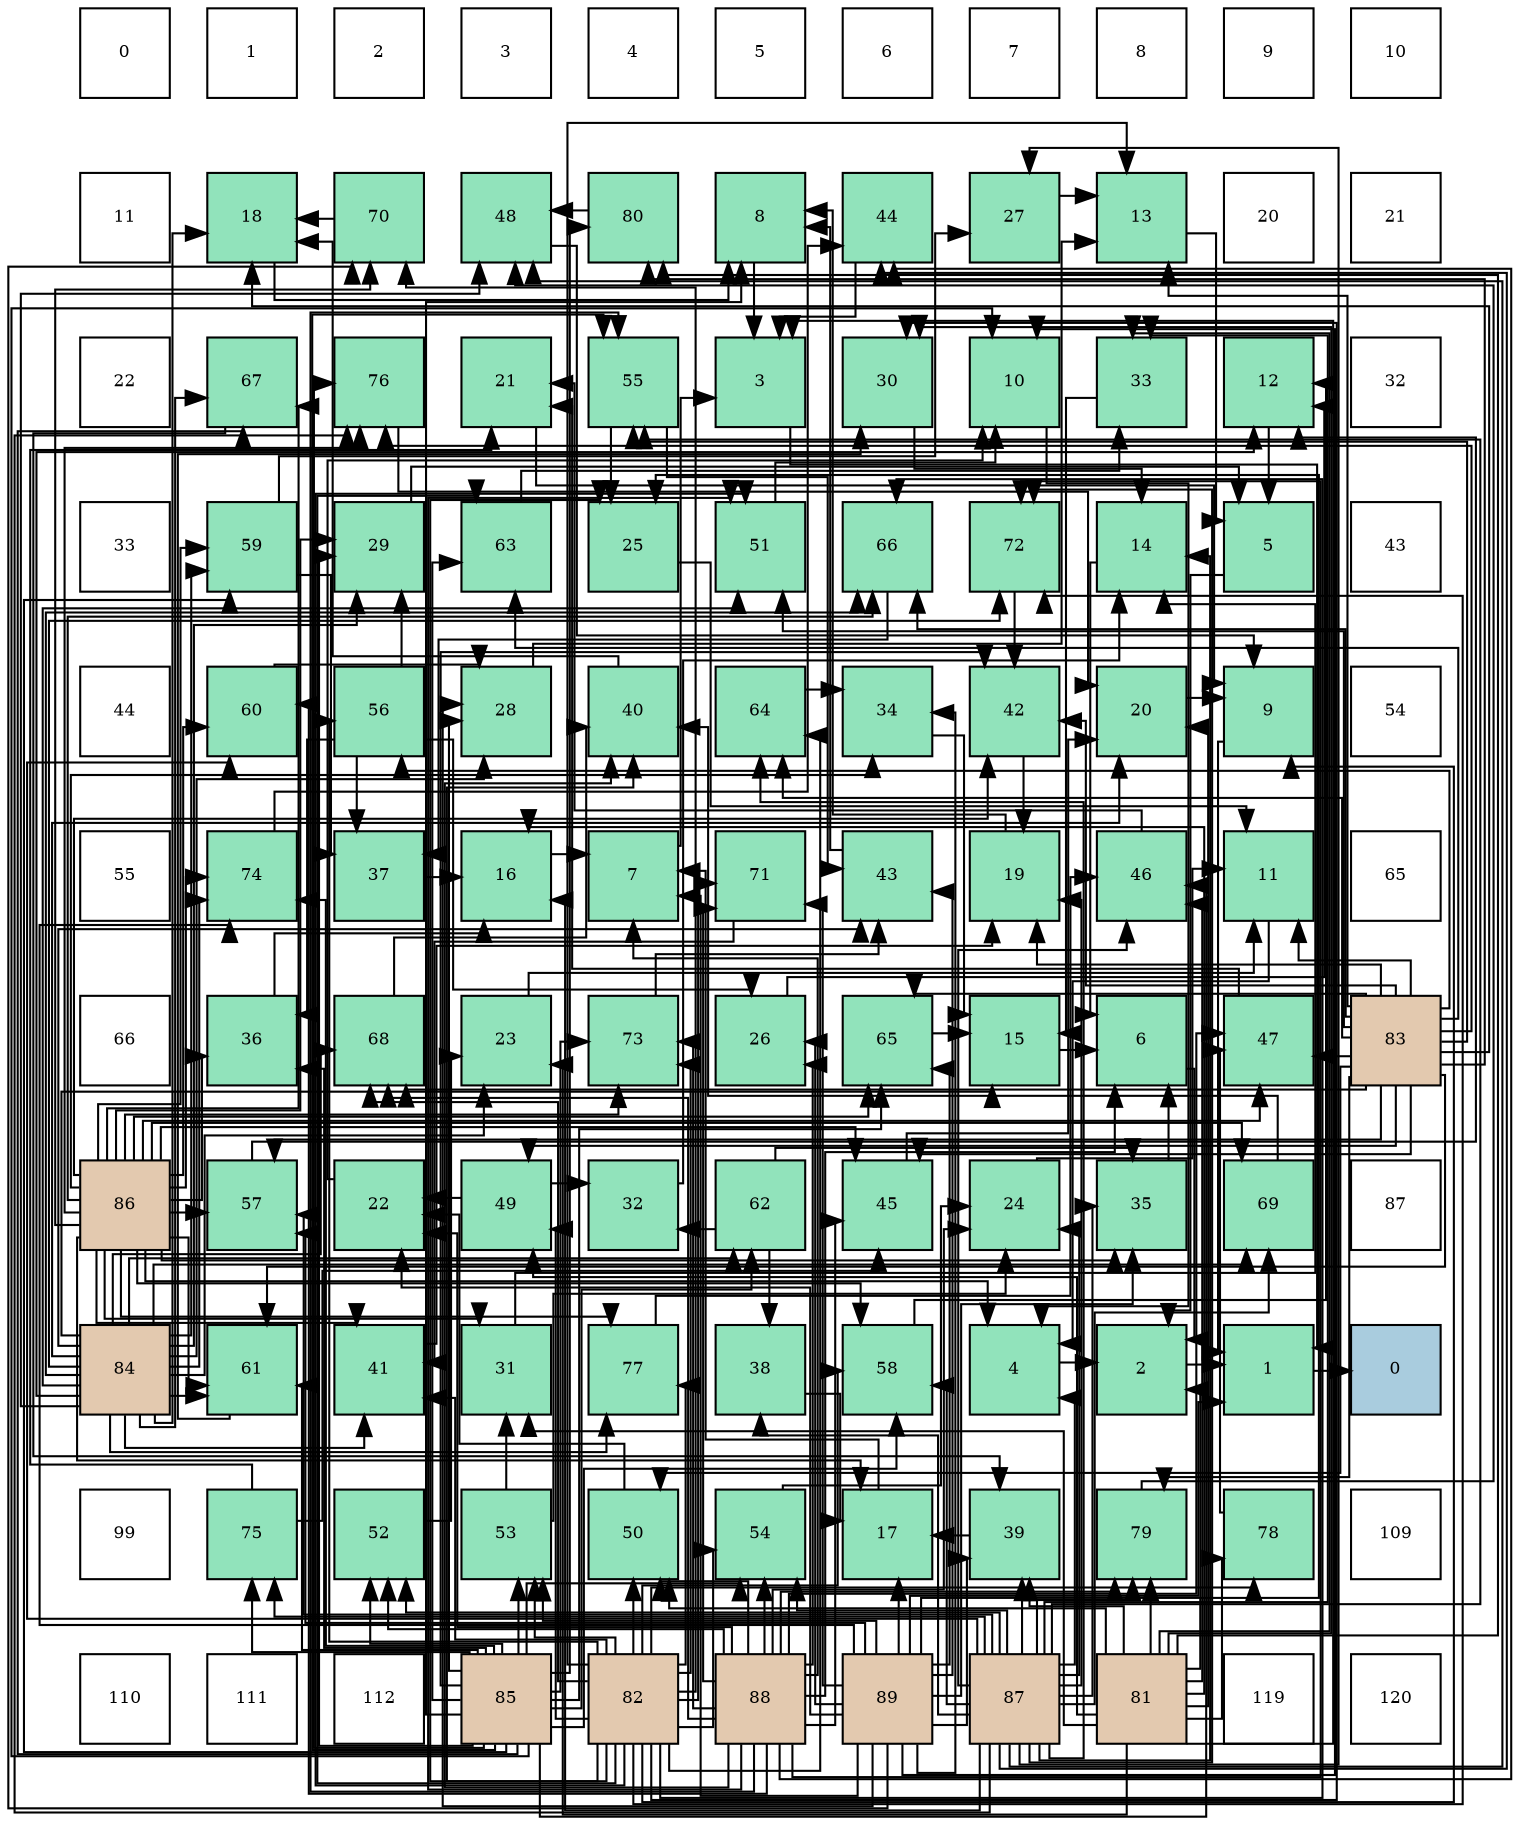 digraph layout{
 rankdir=TB;
 splines=ortho;
 node [style=filled shape=square fixedsize=true width=0.6];
0[label="0", fontsize=8, fillcolor="#ffffff"];
1[label="1", fontsize=8, fillcolor="#ffffff"];
2[label="2", fontsize=8, fillcolor="#ffffff"];
3[label="3", fontsize=8, fillcolor="#ffffff"];
4[label="4", fontsize=8, fillcolor="#ffffff"];
5[label="5", fontsize=8, fillcolor="#ffffff"];
6[label="6", fontsize=8, fillcolor="#ffffff"];
7[label="7", fontsize=8, fillcolor="#ffffff"];
8[label="8", fontsize=8, fillcolor="#ffffff"];
9[label="9", fontsize=8, fillcolor="#ffffff"];
10[label="10", fontsize=8, fillcolor="#ffffff"];
11[label="11", fontsize=8, fillcolor="#ffffff"];
12[label="18", fontsize=8, fillcolor="#91e3bb"];
13[label="70", fontsize=8, fillcolor="#91e3bb"];
14[label="48", fontsize=8, fillcolor="#91e3bb"];
15[label="80", fontsize=8, fillcolor="#91e3bb"];
16[label="8", fontsize=8, fillcolor="#91e3bb"];
17[label="44", fontsize=8, fillcolor="#91e3bb"];
18[label="27", fontsize=8, fillcolor="#91e3bb"];
19[label="13", fontsize=8, fillcolor="#91e3bb"];
20[label="20", fontsize=8, fillcolor="#ffffff"];
21[label="21", fontsize=8, fillcolor="#ffffff"];
22[label="22", fontsize=8, fillcolor="#ffffff"];
23[label="67", fontsize=8, fillcolor="#91e3bb"];
24[label="76", fontsize=8, fillcolor="#91e3bb"];
25[label="21", fontsize=8, fillcolor="#91e3bb"];
26[label="55", fontsize=8, fillcolor="#91e3bb"];
27[label="3", fontsize=8, fillcolor="#91e3bb"];
28[label="30", fontsize=8, fillcolor="#91e3bb"];
29[label="10", fontsize=8, fillcolor="#91e3bb"];
30[label="33", fontsize=8, fillcolor="#91e3bb"];
31[label="12", fontsize=8, fillcolor="#91e3bb"];
32[label="32", fontsize=8, fillcolor="#ffffff"];
33[label="33", fontsize=8, fillcolor="#ffffff"];
34[label="59", fontsize=8, fillcolor="#91e3bb"];
35[label="29", fontsize=8, fillcolor="#91e3bb"];
36[label="63", fontsize=8, fillcolor="#91e3bb"];
37[label="25", fontsize=8, fillcolor="#91e3bb"];
38[label="51", fontsize=8, fillcolor="#91e3bb"];
39[label="66", fontsize=8, fillcolor="#91e3bb"];
40[label="72", fontsize=8, fillcolor="#91e3bb"];
41[label="14", fontsize=8, fillcolor="#91e3bb"];
42[label="5", fontsize=8, fillcolor="#91e3bb"];
43[label="43", fontsize=8, fillcolor="#ffffff"];
44[label="44", fontsize=8, fillcolor="#ffffff"];
45[label="60", fontsize=8, fillcolor="#91e3bb"];
46[label="56", fontsize=8, fillcolor="#91e3bb"];
47[label="28", fontsize=8, fillcolor="#91e3bb"];
48[label="40", fontsize=8, fillcolor="#91e3bb"];
49[label="64", fontsize=8, fillcolor="#91e3bb"];
50[label="34", fontsize=8, fillcolor="#91e3bb"];
51[label="42", fontsize=8, fillcolor="#91e3bb"];
52[label="20", fontsize=8, fillcolor="#91e3bb"];
53[label="9", fontsize=8, fillcolor="#91e3bb"];
54[label="54", fontsize=8, fillcolor="#ffffff"];
55[label="55", fontsize=8, fillcolor="#ffffff"];
56[label="74", fontsize=8, fillcolor="#91e3bb"];
57[label="37", fontsize=8, fillcolor="#91e3bb"];
58[label="16", fontsize=8, fillcolor="#91e3bb"];
59[label="7", fontsize=8, fillcolor="#91e3bb"];
60[label="71", fontsize=8, fillcolor="#91e3bb"];
61[label="43", fontsize=8, fillcolor="#91e3bb"];
62[label="19", fontsize=8, fillcolor="#91e3bb"];
63[label="46", fontsize=8, fillcolor="#91e3bb"];
64[label="11", fontsize=8, fillcolor="#91e3bb"];
65[label="65", fontsize=8, fillcolor="#ffffff"];
66[label="66", fontsize=8, fillcolor="#ffffff"];
67[label="36", fontsize=8, fillcolor="#91e3bb"];
68[label="68", fontsize=8, fillcolor="#91e3bb"];
69[label="23", fontsize=8, fillcolor="#91e3bb"];
70[label="73", fontsize=8, fillcolor="#91e3bb"];
71[label="26", fontsize=8, fillcolor="#91e3bb"];
72[label="65", fontsize=8, fillcolor="#91e3bb"];
73[label="15", fontsize=8, fillcolor="#91e3bb"];
74[label="6", fontsize=8, fillcolor="#91e3bb"];
75[label="47", fontsize=8, fillcolor="#91e3bb"];
76[label="83", fontsize=8, fillcolor="#e3c9af"];
77[label="86", fontsize=8, fillcolor="#e3c9af"];
78[label="57", fontsize=8, fillcolor="#91e3bb"];
79[label="22", fontsize=8, fillcolor="#91e3bb"];
80[label="49", fontsize=8, fillcolor="#91e3bb"];
81[label="32", fontsize=8, fillcolor="#91e3bb"];
82[label="62", fontsize=8, fillcolor="#91e3bb"];
83[label="45", fontsize=8, fillcolor="#91e3bb"];
84[label="24", fontsize=8, fillcolor="#91e3bb"];
85[label="35", fontsize=8, fillcolor="#91e3bb"];
86[label="69", fontsize=8, fillcolor="#91e3bb"];
87[label="87", fontsize=8, fillcolor="#ffffff"];
88[label="84", fontsize=8, fillcolor="#e3c9af"];
89[label="61", fontsize=8, fillcolor="#91e3bb"];
90[label="41", fontsize=8, fillcolor="#91e3bb"];
91[label="31", fontsize=8, fillcolor="#91e3bb"];
92[label="77", fontsize=8, fillcolor="#91e3bb"];
93[label="38", fontsize=8, fillcolor="#91e3bb"];
94[label="58", fontsize=8, fillcolor="#91e3bb"];
95[label="4", fontsize=8, fillcolor="#91e3bb"];
96[label="2", fontsize=8, fillcolor="#91e3bb"];
97[label="1", fontsize=8, fillcolor="#91e3bb"];
98[label="0", fontsize=8, fillcolor="#a9ccde"];
99[label="99", fontsize=8, fillcolor="#ffffff"];
100[label="75", fontsize=8, fillcolor="#91e3bb"];
101[label="52", fontsize=8, fillcolor="#91e3bb"];
102[label="53", fontsize=8, fillcolor="#91e3bb"];
103[label="50", fontsize=8, fillcolor="#91e3bb"];
104[label="54", fontsize=8, fillcolor="#91e3bb"];
105[label="17", fontsize=8, fillcolor="#91e3bb"];
106[label="39", fontsize=8, fillcolor="#91e3bb"];
107[label="79", fontsize=8, fillcolor="#91e3bb"];
108[label="78", fontsize=8, fillcolor="#91e3bb"];
109[label="109", fontsize=8, fillcolor="#ffffff"];
110[label="110", fontsize=8, fillcolor="#ffffff"];
111[label="111", fontsize=8, fillcolor="#ffffff"];
112[label="112", fontsize=8, fillcolor="#ffffff"];
113[label="85", fontsize=8, fillcolor="#e3c9af"];
114[label="82", fontsize=8, fillcolor="#e3c9af"];
115[label="88", fontsize=8, fillcolor="#e3c9af"];
116[label="89", fontsize=8, fillcolor="#e3c9af"];
117[label="87", fontsize=8, fillcolor="#e3c9af"];
118[label="81", fontsize=8, fillcolor="#e3c9af"];
119[label="119", fontsize=8, fillcolor="#ffffff"];
120[label="120", fontsize=8, fillcolor="#ffffff"];
edge [constraint=false, style=vis];97 -> 98;
96 -> 97;
27 -> 97;
95 -> 96;
42 -> 96;
74 -> 96;
59 -> 27;
16 -> 27;
53 -> 97;
29 -> 95;
64 -> 95;
31 -> 42;
19 -> 42;
41 -> 74;
73 -> 74;
58 -> 59;
105 -> 59;
12 -> 16;
62 -> 16;
52 -> 53;
25 -> 53;
79 -> 29;
69 -> 64;
84 -> 64;
37 -> 64;
71 -> 31;
18 -> 19;
47 -> 19;
35 -> 42;
28 -> 41;
91 -> 41;
81 -> 41;
30 -> 73;
50 -> 73;
85 -> 74;
67 -> 58;
57 -> 58;
93 -> 105;
106 -> 105;
48 -> 12;
90 -> 62;
51 -> 62;
61 -> 16;
17 -> 27;
83 -> 52;
63 -> 25;
75 -> 25;
14 -> 53;
80 -> 79;
80 -> 81;
103 -> 79;
38 -> 29;
101 -> 69;
102 -> 84;
102 -> 91;
104 -> 84;
26 -> 37;
26 -> 61;
46 -> 71;
46 -> 35;
46 -> 67;
46 -> 57;
78 -> 31;
94 -> 31;
34 -> 18;
34 -> 57;
45 -> 47;
89 -> 28;
82 -> 81;
82 -> 85;
82 -> 93;
36 -> 30;
49 -> 50;
72 -> 73;
39 -> 57;
23 -> 106;
68 -> 48;
86 -> 48;
13 -> 12;
60 -> 90;
40 -> 51;
70 -> 61;
56 -> 17;
100 -> 25;
100 -> 83;
24 -> 52;
92 -> 63;
108 -> 75;
107 -> 14;
15 -> 14;
118 -> 96;
118 -> 27;
118 -> 58;
118 -> 52;
118 -> 69;
118 -> 28;
118 -> 91;
118 -> 30;
118 -> 106;
118 -> 63;
118 -> 80;
118 -> 103;
118 -> 108;
118 -> 107;
118 -> 15;
114 -> 53;
114 -> 19;
114 -> 37;
114 -> 28;
114 -> 48;
114 -> 90;
114 -> 80;
114 -> 103;
114 -> 38;
114 -> 102;
114 -> 104;
114 -> 46;
114 -> 94;
114 -> 36;
114 -> 49;
114 -> 39;
114 -> 68;
114 -> 13;
114 -> 60;
114 -> 40;
114 -> 70;
114 -> 92;
114 -> 108;
76 -> 64;
76 -> 19;
76 -> 12;
76 -> 62;
76 -> 51;
76 -> 83;
76 -> 75;
76 -> 80;
76 -> 103;
76 -> 38;
76 -> 26;
76 -> 46;
76 -> 78;
76 -> 89;
76 -> 36;
76 -> 49;
76 -> 72;
76 -> 39;
76 -> 68;
76 -> 24;
76 -> 107;
76 -> 15;
88 -> 31;
88 -> 73;
88 -> 12;
88 -> 52;
88 -> 69;
88 -> 47;
88 -> 35;
88 -> 90;
88 -> 61;
88 -> 14;
88 -> 38;
88 -> 34;
88 -> 89;
88 -> 82;
88 -> 39;
88 -> 23;
88 -> 68;
88 -> 86;
88 -> 40;
88 -> 56;
88 -> 92;
113 -> 16;
113 -> 29;
113 -> 47;
113 -> 35;
113 -> 67;
113 -> 51;
113 -> 63;
113 -> 101;
113 -> 102;
113 -> 104;
113 -> 26;
113 -> 94;
113 -> 34;
113 -> 89;
113 -> 82;
113 -> 36;
113 -> 72;
113 -> 23;
113 -> 70;
113 -> 56;
113 -> 100;
113 -> 24;
113 -> 15;
77 -> 95;
77 -> 105;
77 -> 35;
77 -> 91;
77 -> 50;
77 -> 85;
77 -> 67;
77 -> 90;
77 -> 51;
77 -> 83;
77 -> 75;
77 -> 78;
77 -> 94;
77 -> 34;
77 -> 45;
77 -> 89;
77 -> 72;
77 -> 39;
77 -> 23;
77 -> 86;
77 -> 13;
77 -> 70;
77 -> 56;
77 -> 24;
77 -> 92;
117 -> 95;
117 -> 41;
117 -> 58;
117 -> 62;
117 -> 84;
117 -> 18;
117 -> 30;
117 -> 85;
117 -> 93;
117 -> 106;
117 -> 17;
117 -> 63;
117 -> 14;
117 -> 101;
117 -> 104;
117 -> 26;
117 -> 78;
117 -> 94;
117 -> 45;
117 -> 49;
117 -> 86;
117 -> 40;
117 -> 100;
117 -> 24;
117 -> 107;
115 -> 74;
115 -> 59;
115 -> 79;
115 -> 84;
115 -> 71;
115 -> 48;
115 -> 17;
115 -> 83;
115 -> 75;
115 -> 103;
115 -> 38;
115 -> 101;
115 -> 104;
115 -> 26;
115 -> 45;
115 -> 68;
115 -> 60;
115 -> 40;
115 -> 70;
115 -> 107;
116 -> 97;
116 -> 59;
116 -> 29;
116 -> 105;
116 -> 79;
116 -> 37;
116 -> 71;
116 -> 47;
116 -> 50;
116 -> 85;
116 -> 106;
116 -> 61;
116 -> 102;
116 -> 78;
116 -> 72;
116 -> 13;
116 -> 60;
116 -> 56;
edge [constraint=true, style=invis];
0 -> 11 -> 22 -> 33 -> 44 -> 55 -> 66 -> 77 -> 88 -> 99 -> 110;
1 -> 12 -> 23 -> 34 -> 45 -> 56 -> 67 -> 78 -> 89 -> 100 -> 111;
2 -> 13 -> 24 -> 35 -> 46 -> 57 -> 68 -> 79 -> 90 -> 101 -> 112;
3 -> 14 -> 25 -> 36 -> 47 -> 58 -> 69 -> 80 -> 91 -> 102 -> 113;
4 -> 15 -> 26 -> 37 -> 48 -> 59 -> 70 -> 81 -> 92 -> 103 -> 114;
5 -> 16 -> 27 -> 38 -> 49 -> 60 -> 71 -> 82 -> 93 -> 104 -> 115;
6 -> 17 -> 28 -> 39 -> 50 -> 61 -> 72 -> 83 -> 94 -> 105 -> 116;
7 -> 18 -> 29 -> 40 -> 51 -> 62 -> 73 -> 84 -> 95 -> 106 -> 117;
8 -> 19 -> 30 -> 41 -> 52 -> 63 -> 74 -> 85 -> 96 -> 107 -> 118;
9 -> 20 -> 31 -> 42 -> 53 -> 64 -> 75 -> 86 -> 97 -> 108 -> 119;
10 -> 21 -> 32 -> 43 -> 54 -> 65 -> 76 -> 87 -> 98 -> 109 -> 120;
rank = same {0 -> 1 -> 2 -> 3 -> 4 -> 5 -> 6 -> 7 -> 8 -> 9 -> 10};
rank = same {11 -> 12 -> 13 -> 14 -> 15 -> 16 -> 17 -> 18 -> 19 -> 20 -> 21};
rank = same {22 -> 23 -> 24 -> 25 -> 26 -> 27 -> 28 -> 29 -> 30 -> 31 -> 32};
rank = same {33 -> 34 -> 35 -> 36 -> 37 -> 38 -> 39 -> 40 -> 41 -> 42 -> 43};
rank = same {44 -> 45 -> 46 -> 47 -> 48 -> 49 -> 50 -> 51 -> 52 -> 53 -> 54};
rank = same {55 -> 56 -> 57 -> 58 -> 59 -> 60 -> 61 -> 62 -> 63 -> 64 -> 65};
rank = same {66 -> 67 -> 68 -> 69 -> 70 -> 71 -> 72 -> 73 -> 74 -> 75 -> 76};
rank = same {77 -> 78 -> 79 -> 80 -> 81 -> 82 -> 83 -> 84 -> 85 -> 86 -> 87};
rank = same {88 -> 89 -> 90 -> 91 -> 92 -> 93 -> 94 -> 95 -> 96 -> 97 -> 98};
rank = same {99 -> 100 -> 101 -> 102 -> 103 -> 104 -> 105 -> 106 -> 107 -> 108 -> 109};
rank = same {110 -> 111 -> 112 -> 113 -> 114 -> 115 -> 116 -> 117 -> 118 -> 119 -> 120};
}